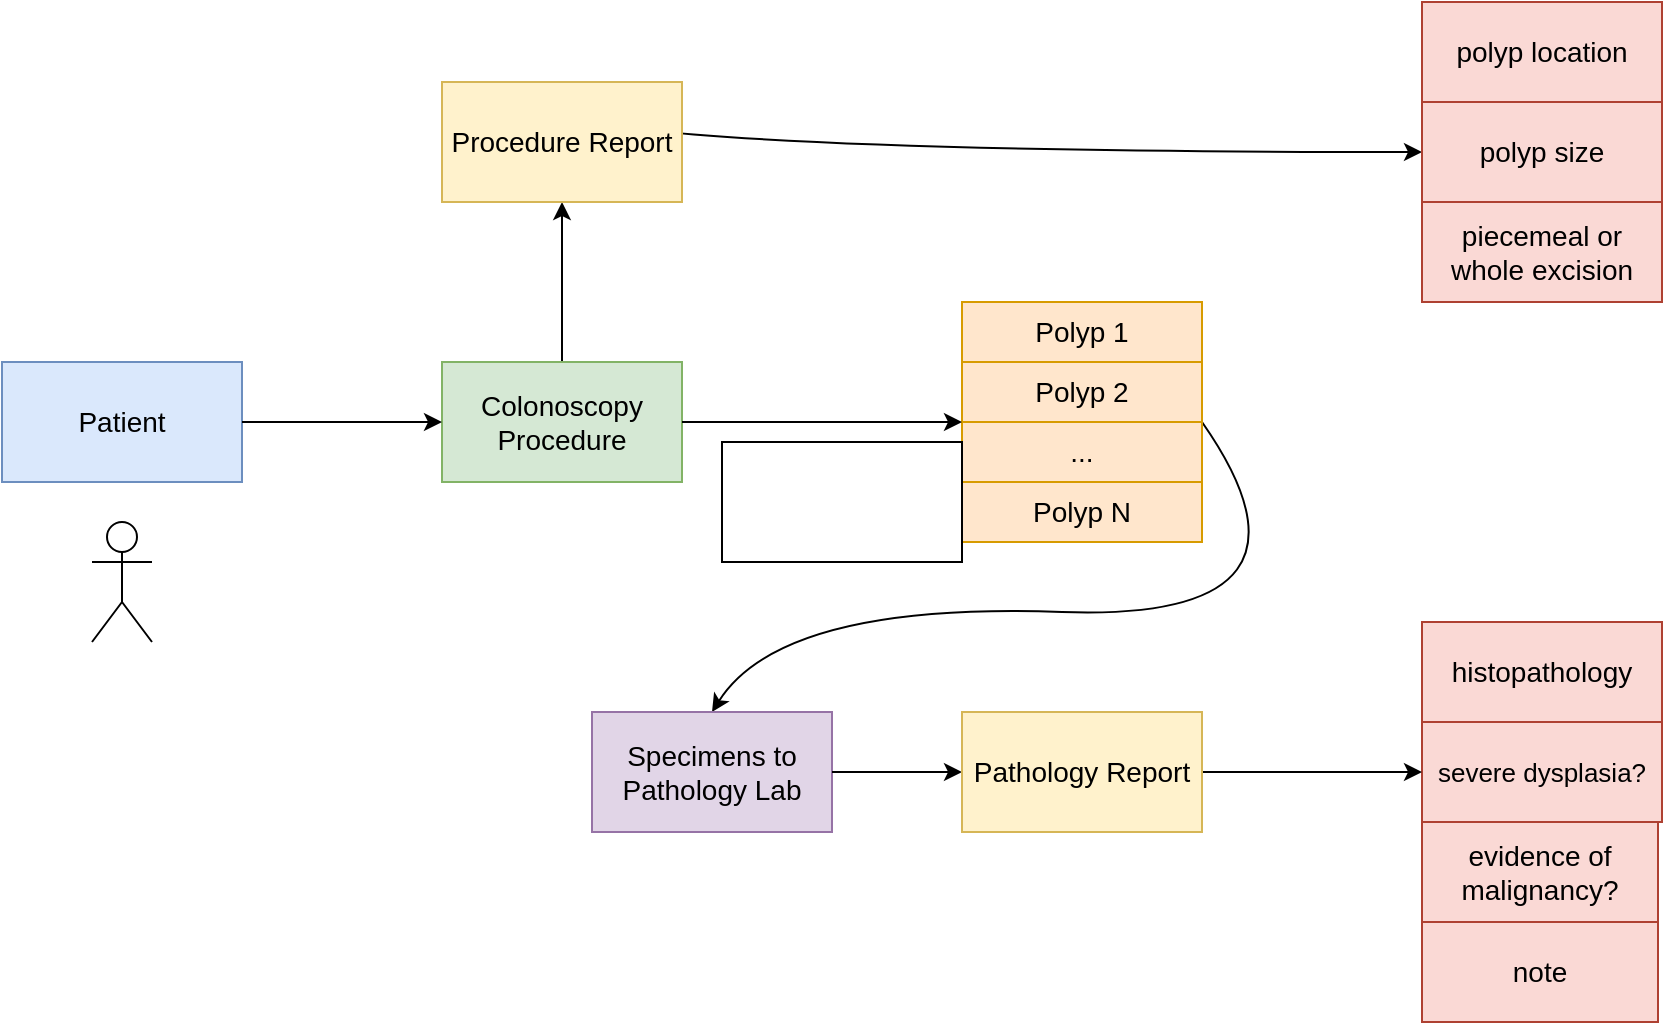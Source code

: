 <mxfile>
    <diagram id="F-9tlHLPsDb9IHwIiYCw" name="Page-1">
        <mxGraphModel dx="839" dy="520" grid="1" gridSize="10" guides="1" tooltips="1" connect="1" arrows="1" fold="1" page="1" pageScale="1" pageWidth="850" pageHeight="1100" background="none" math="0" shadow="0">
            <root>
                <mxCell id="0"/>
                <mxCell id="1" parent="0"/>
                <mxCell id="u3pFqWNnexHuOcMTiNK0-1" value="&lt;font style=&quot;font-size: 14px;&quot;&gt;Patient&lt;/font&gt;" style="rounded=0;whiteSpace=wrap;html=1;fillColor=#dae8fc;strokeColor=#6c8ebf;" parent="1" vertex="1">
                    <mxGeometry x="10" y="200" width="120" height="60" as="geometry"/>
                </mxCell>
                <mxCell id="5" value="" style="edgeStyle=none;html=1;" parent="1" source="u3pFqWNnexHuOcMTiNK0-2" target="2" edge="1">
                    <mxGeometry relative="1" as="geometry"/>
                </mxCell>
                <mxCell id="u3pFqWNnexHuOcMTiNK0-2" value="&lt;font style=&quot;font-size: 14px&quot;&gt;Colonoscopy Procedure&lt;/font&gt;" style="rounded=0;whiteSpace=wrap;html=1;fillColor=#d5e8d4;strokeColor=#82b366;" parent="1" vertex="1">
                    <mxGeometry x="230" y="200" width="120" height="60" as="geometry"/>
                </mxCell>
                <mxCell id="u3pFqWNnexHuOcMTiNK0-3" value="&lt;font style=&quot;font-size: 14px;&quot;&gt;Polyp 1&lt;/font&gt;" style="rounded=0;whiteSpace=wrap;html=1;fillColor=#ffe6cc;strokeColor=#d79b00;" parent="1" vertex="1">
                    <mxGeometry x="490" y="170" width="120" height="30" as="geometry"/>
                </mxCell>
                <mxCell id="u3pFqWNnexHuOcMTiNK0-4" value="&lt;font style=&quot;font-size: 14px;&quot;&gt;Polyp 2&lt;/font&gt;" style="rounded=0;whiteSpace=wrap;html=1;fillColor=#ffe6cc;strokeColor=#d79b00;" parent="1" vertex="1">
                    <mxGeometry x="490" y="200" width="120" height="30" as="geometry"/>
                </mxCell>
                <mxCell id="u3pFqWNnexHuOcMTiNK0-5" value="&lt;font style=&quot;font-size: 14px;&quot;&gt;Polyp N&lt;/font&gt;" style="rounded=0;whiteSpace=wrap;html=1;fillColor=#ffe6cc;strokeColor=#d79b00;" parent="1" vertex="1">
                    <mxGeometry x="490" y="260" width="120" height="30" as="geometry"/>
                </mxCell>
                <mxCell id="u3pFqWNnexHuOcMTiNK0-9" value="" style="endArrow=classic;html=1;fontSize=6;exitX=0.5;exitY=0;exitDx=0;exitDy=0;entryX=0;entryY=0.5;entryDx=0;entryDy=0;curved=1;" parent="1" source="2" target="u3pFqWNnexHuOcMTiNK0-15" edge="1">
                    <mxGeometry width="50" height="50" relative="1" as="geometry">
                        <mxPoint x="520" y="290" as="sourcePoint"/>
                        <mxPoint x="560" y="180" as="targetPoint"/>
                        <Array as="points">
                            <mxPoint x="210" y="95"/>
                        </Array>
                    </mxGeometry>
                </mxCell>
                <mxCell id="u3pFqWNnexHuOcMTiNK0-15" value="&lt;font style=&quot;font-size: 14px&quot;&gt;polyp size&lt;/font&gt;" style="rounded=0;whiteSpace=wrap;html=1;fontSize=6;fillColor=#fad9d5;strokeColor=#ae4132;" parent="1" vertex="1">
                    <mxGeometry x="720" y="70" width="120" height="50" as="geometry"/>
                </mxCell>
                <mxCell id="u3pFqWNnexHuOcMTiNK0-16" value="&lt;font style=&quot;font-size: 14px&quot;&gt;polyp location&lt;/font&gt;" style="rounded=0;whiteSpace=wrap;html=1;fontSize=6;fillColor=#fad9d5;strokeColor=#ae4132;" parent="1" vertex="1">
                    <mxGeometry x="720" y="20" width="120" height="50" as="geometry"/>
                </mxCell>
                <mxCell id="u3pFqWNnexHuOcMTiNK0-17" value="&lt;font style=&quot;font-size: 14px;&quot;&gt;histopathology&lt;/font&gt;" style="rounded=0;whiteSpace=wrap;html=1;fontSize=6;fillColor=#fad9d5;strokeColor=#ae4132;" parent="1" vertex="1">
                    <mxGeometry x="720" y="330" width="120" height="50" as="geometry"/>
                </mxCell>
                <mxCell id="u3pFqWNnexHuOcMTiNK0-18" value="&lt;font style=&quot;font-size: 13px;&quot;&gt;severe dysplasia?&lt;/font&gt;" style="rounded=0;whiteSpace=wrap;html=1;fontSize=6;fillColor=#fad9d5;strokeColor=#ae4132;" parent="1" vertex="1">
                    <mxGeometry x="720" y="380" width="120" height="50" as="geometry"/>
                </mxCell>
                <mxCell id="u3pFqWNnexHuOcMTiNK0-20" value="&lt;font style=&quot;font-size: 14px;&quot;&gt;evidence of malignancy?&lt;/font&gt;" style="rounded=0;whiteSpace=wrap;html=1;fontSize=6;fillColor=#fad9d5;strokeColor=#ae4132;" parent="1" vertex="1">
                    <mxGeometry x="720" y="430" width="118" height="50" as="geometry"/>
                </mxCell>
                <mxCell id="u3pFqWNnexHuOcMTiNK0-21" value="" style="shape=umlActor;verticalLabelPosition=bottom;verticalAlign=top;html=1;outlineConnect=0;fontSize=14;rounded=0;" parent="1" vertex="1">
                    <mxGeometry x="55" y="280" width="30" height="60" as="geometry"/>
                </mxCell>
                <mxCell id="u3pFqWNnexHuOcMTiNK0-22" value="" style="endArrow=classic;html=1;rounded=0;fontSize=14;entryX=0;entryY=0.5;entryDx=0;entryDy=0;exitX=1;exitY=0.5;exitDx=0;exitDy=0;" parent="1" source="u3pFqWNnexHuOcMTiNK0-1" target="u3pFqWNnexHuOcMTiNK0-2" edge="1">
                    <mxGeometry width="50" height="50" relative="1" as="geometry">
                        <mxPoint x="140" y="230" as="sourcePoint"/>
                        <mxPoint x="150" y="230" as="targetPoint"/>
                    </mxGeometry>
                </mxCell>
                <mxCell id="2" value="&lt;font style=&quot;font-size: 14px&quot;&gt;Procedure Report&lt;/font&gt;" style="rounded=0;whiteSpace=wrap;html=1;fillColor=#fff2cc;strokeColor=#d6b656;" parent="1" vertex="1">
                    <mxGeometry x="230" y="60" width="120" height="60" as="geometry"/>
                </mxCell>
                <mxCell id="12" style="edgeStyle=none;html=1;entryX=0.5;entryY=0;entryDx=0;entryDy=0;curved=1;exitX=1;exitY=0;exitDx=0;exitDy=0;" parent="1" source="4" target="3" edge="1">
                    <mxGeometry relative="1" as="geometry">
                        <mxPoint x="410" y="320" as="targetPoint"/>
                        <Array as="points">
                            <mxPoint x="680" y="330"/>
                            <mxPoint x="400" y="320"/>
                        </Array>
                    </mxGeometry>
                </mxCell>
                <mxCell id="3" value="&lt;span style=&quot;font-size: 14px&quot;&gt;Specimens to Pathology Lab&lt;br&gt;&lt;/span&gt;" style="rounded=0;whiteSpace=wrap;html=1;fillColor=#e1d5e7;strokeColor=#9673a6;" parent="1" vertex="1">
                    <mxGeometry x="305" y="375" width="120" height="60" as="geometry"/>
                </mxCell>
                <mxCell id="4" value="&lt;font style=&quot;font-size: 14px&quot;&gt;...&lt;/font&gt;" style="rounded=0;whiteSpace=wrap;html=1;fillColor=#ffe6cc;strokeColor=#d79b00;" parent="1" vertex="1">
                    <mxGeometry x="490" y="230" width="120" height="30" as="geometry"/>
                </mxCell>
                <mxCell id="6" value="&lt;span style=&quot;font-size: 14px&quot;&gt;piecemeal or whole excision&lt;/span&gt;" style="rounded=0;whiteSpace=wrap;html=1;fontSize=6;fillColor=#fad9d5;strokeColor=#ae4132;" parent="1" vertex="1">
                    <mxGeometry x="720" y="120" width="120" height="50" as="geometry"/>
                </mxCell>
                <mxCell id="9" value="" style="endArrow=classic;html=1;rounded=0;fontSize=6;exitX=1;exitY=0.5;exitDx=0;exitDy=0;entryX=0;entryY=0.5;entryDx=0;entryDy=0;" parent="1" source="3" target="8" edge="1">
                    <mxGeometry width="50" height="50" relative="1" as="geometry">
                        <mxPoint x="220" y="270" as="sourcePoint"/>
                        <mxPoint x="220" y="300" as="targetPoint"/>
                    </mxGeometry>
                </mxCell>
                <mxCell id="10" value="" style="endArrow=classic;html=1;entryX=0;entryY=0.5;entryDx=0;entryDy=0;startArrow=none;" parent="1" source="8" target="u3pFqWNnexHuOcMTiNK0-18" edge="1">
                    <mxGeometry width="50" height="50" relative="1" as="geometry">
                        <mxPoint x="270" y="405" as="sourcePoint"/>
                        <mxPoint x="250" y="240" as="targetPoint"/>
                    </mxGeometry>
                </mxCell>
                <mxCell id="11" value="" style="endArrow=classic;html=1;entryX=0;entryY=0;entryDx=0;entryDy=0;exitX=1;exitY=0.5;exitDx=0;exitDy=0;" parent="1" source="u3pFqWNnexHuOcMTiNK0-2" target="4" edge="1">
                    <mxGeometry width="50" height="50" relative="1" as="geometry">
                        <mxPoint x="230" y="280" as="sourcePoint"/>
                        <mxPoint x="280" y="230" as="targetPoint"/>
                    </mxGeometry>
                </mxCell>
                <mxCell id="8" value="&lt;font style=&quot;font-size: 14px&quot;&gt;Pathology Report&lt;/font&gt;" style="rounded=0;whiteSpace=wrap;html=1;fillColor=#fff2cc;strokeColor=#d6b656;" parent="1" vertex="1">
                    <mxGeometry x="490" y="375" width="120" height="60" as="geometry"/>
                </mxCell>
                <mxCell id="13" value="" style="whiteSpace=wrap;html=1;" parent="1" vertex="1">
                    <mxGeometry x="370" y="240" width="120" height="60" as="geometry"/>
                </mxCell>
                <mxCell id="14" value="&lt;span style=&quot;font-size: 14px&quot;&gt;note&lt;/span&gt;" style="rounded=0;whiteSpace=wrap;html=1;fontSize=6;fillColor=#fad9d5;strokeColor=#ae4132;" vertex="1" parent="1">
                    <mxGeometry x="720" y="480" width="118" height="50" as="geometry"/>
                </mxCell>
            </root>
        </mxGraphModel>
    </diagram>
</mxfile>